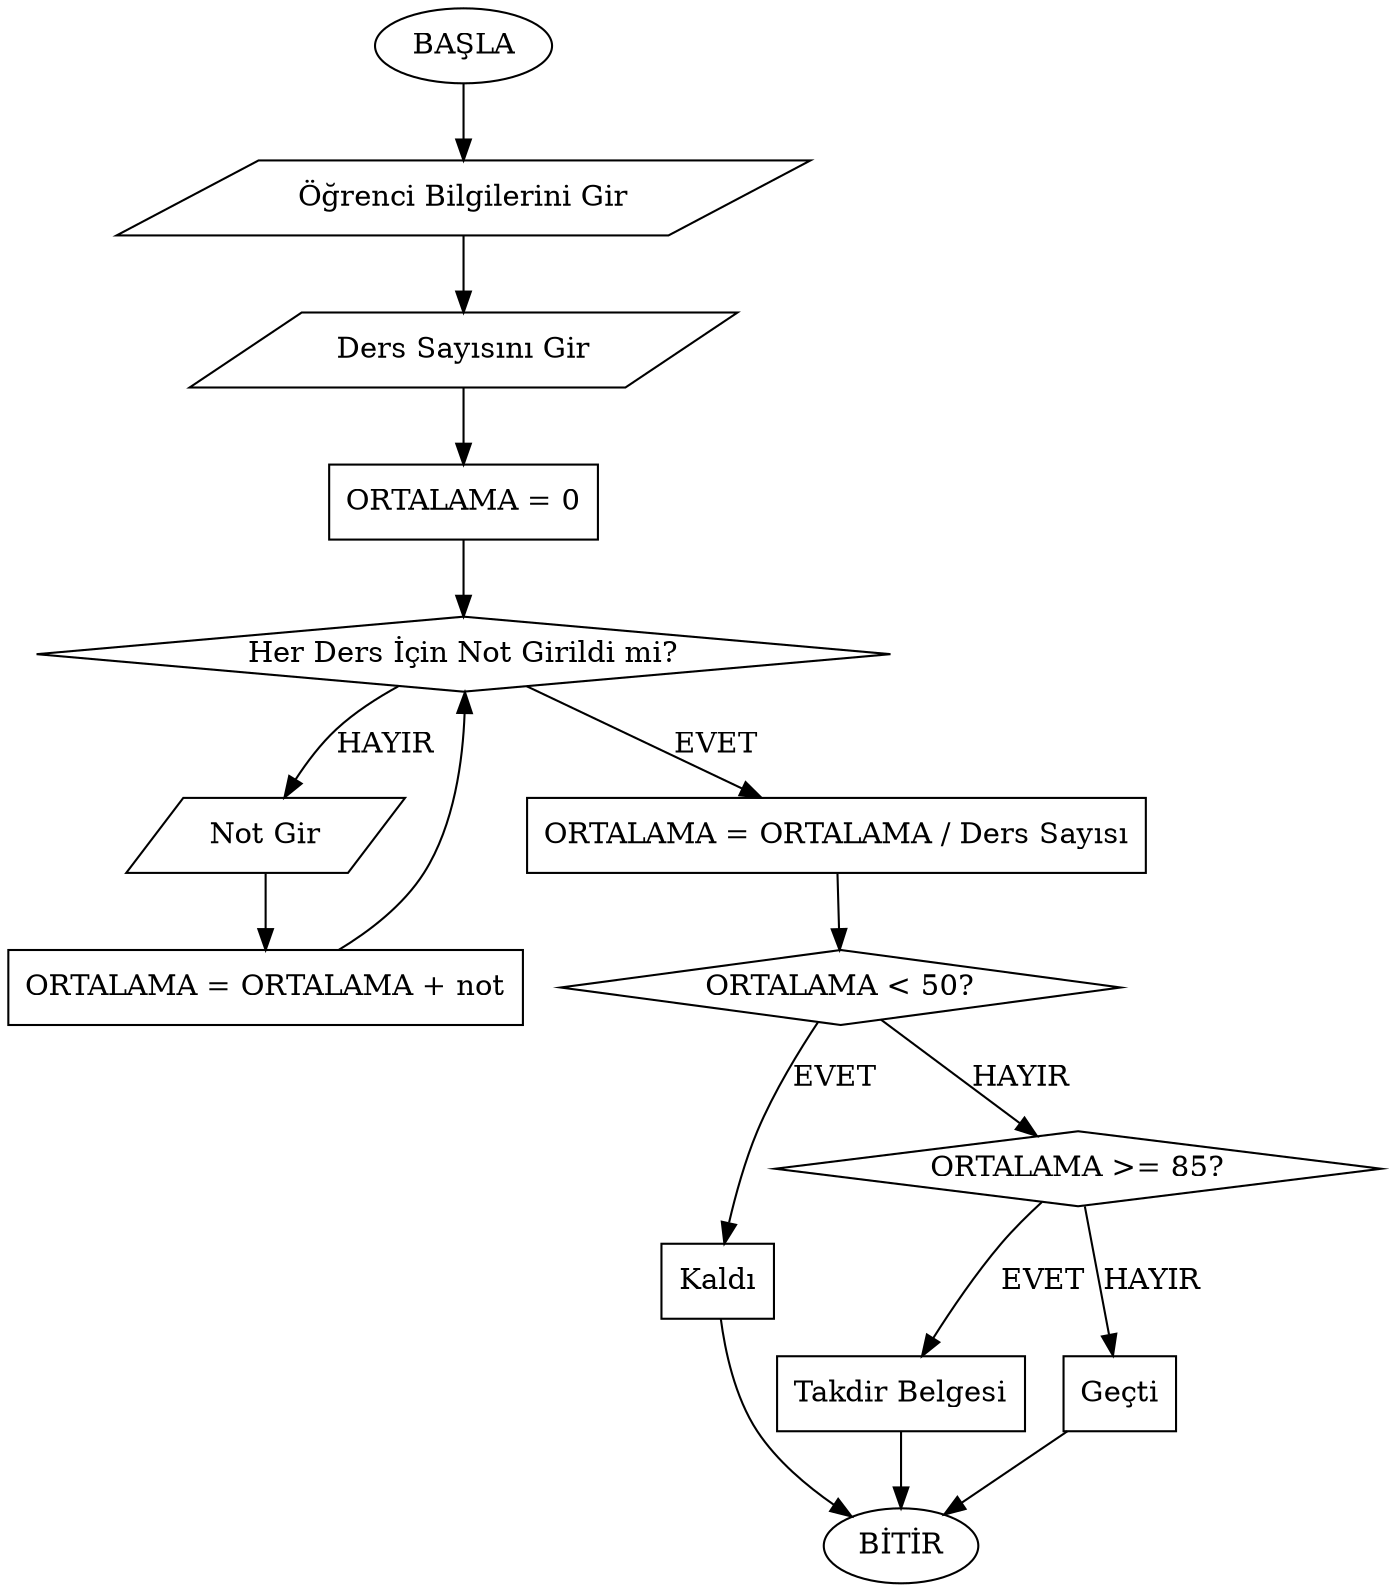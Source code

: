 digraph StudentGrades {
  rankdir=TB;

  start [shape=oval, label="BAŞLA"];
  studentInfo [shape=parallelogram, label="Öğrenci Bilgilerini Gir"];
  courseCount [shape=parallelogram, label="Ders Sayısını Gir"];
  initAvg [shape=box, label="ORTALAMA = 0"];

  loop [shape=diamond, label="Her Ders İçin Not Girildi mi?"];
  enterGrade [shape=parallelogram, label="Not Gir"];
  addGrade [shape=box, label="ORTALAMA = ORTALAMA + not"];

  calcAvg [shape=box, label="ORTALAMA = ORTALAMA / Ders Sayısı"];
  checkFail [shape=diamond, label="ORTALAMA < 50?"];
  fail [shape=box, label="Kaldı"];

  checkHigh [shape=diamond, label="ORTALAMA >= 85?"];
  success [shape=box, label="Geçti"];
  honor [shape=box, label="Takdir Belgesi"];

  end [shape=oval, label="BİTİR"];

  start -> studentInfo -> courseCount -> initAvg -> loop;
  loop -> enterGrade [label="HAYIR"];
  enterGrade -> addGrade -> loop;
  loop -> calcAvg [label="EVET"];

  calcAvg -> checkFail;
  checkFail -> fail [label="EVET"];
  checkFail -> checkHigh [label="HAYIR"];

  checkHigh -> honor [label="EVET"];
  checkHigh -> success [label="HAYIR"];

  fail -> end;
  success -> end;
  honor -> end;
}
